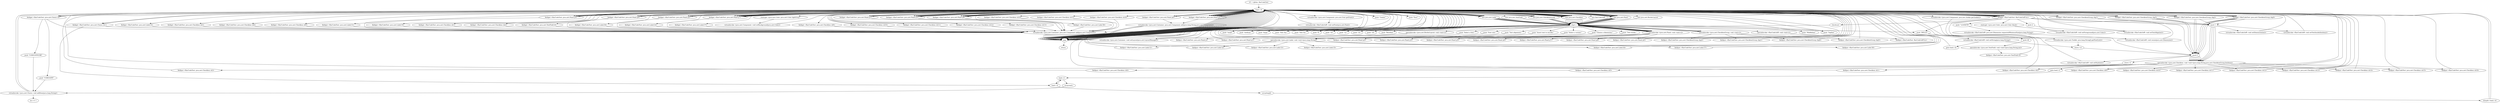 digraph "" {
    "r0 := @this: BarCodeTest"
    "load.r r0"
    "r0 := @this: BarCodeTest"->"load.r r0";
    "new java.awt.Panel"
    "load.r r0"->"new java.awt.Panel";
    "dup1.r"
    "new java.awt.Panel"->"dup1.r";
    "specialinvoke <java.awt.Panel: void <init>()>"
    "dup1.r"->"specialinvoke <java.awt.Panel: void <init>()>";
    "fieldput <BarCodeTest: java.awt.Panel p>"
    "specialinvoke <java.awt.Panel: void <init>()>"->"fieldput <BarCodeTest: java.awt.Panel p>";
    "fieldput <BarCodeTest: java.awt.Panel p>"->"load.r r0";
    "new java.awt.BorderLayout"
    "load.r r0"->"new java.awt.BorderLayout";
    "new java.awt.BorderLayout"->"dup1.r";
    "specialinvoke <java.awt.BorderLayout: void <init>()>"
    "dup1.r"->"specialinvoke <java.awt.BorderLayout: void <init>()>";
    "virtualinvoke <java.awt.Container: void setLayout(java.awt.LayoutManager)>"
    "specialinvoke <java.awt.BorderLayout: void <init>()>"->"virtualinvoke <java.awt.Container: void setLayout(java.awt.LayoutManager)>";
    "virtualinvoke <java.awt.Container: void setLayout(java.awt.LayoutManager)>"->"load.r r0";
    "staticget <java.awt.Color: java.awt.Color lightGray>"
    "load.r r0"->"staticget <java.awt.Color: java.awt.Color lightGray>";
    "virtualinvoke <java.awt.Component: void setBackground(java.awt.Color)>"
    "staticget <java.awt.Color: java.awt.Color lightGray>"->"virtualinvoke <java.awt.Component: void setBackground(java.awt.Color)>";
    "virtualinvoke <java.awt.Component: void setBackground(java.awt.Color)>"->"load.r r0";
    "new java.awt.Label"
    "load.r r0"->"new java.awt.Label";
    "new java.awt.Label"->"dup1.r";
    "push \"Insert text to encode:\""
    "dup1.r"->"push \"Insert text to encode:\"";
    "specialinvoke <java.awt.Label: void <init>(java.lang.String)>"
    "push \"Insert text to encode:\""->"specialinvoke <java.awt.Label: void <init>(java.lang.String)>";
    "fieldput <BarCodeTest: java.awt.Label l1>"
    "specialinvoke <java.awt.Label: void <init>(java.lang.String)>"->"fieldput <BarCodeTest: java.awt.Label l1>";
    "fieldput <BarCodeTest: java.awt.Label l1>"->"load.r r0";
    "new java.awt.TextField"
    "load.r r0"->"new java.awt.TextField";
    "new java.awt.TextField"->"dup1.r";
    "push \"HELLO\""
    "dup1.r"->"push \"HELLO\"";
    "push 40"
    "push \"HELLO\""->"push 40";
    "specialinvoke <java.awt.TextField: void <init>(java.lang.String,int)>"
    "push 40"->"specialinvoke <java.awt.TextField: void <init>(java.lang.String,int)>";
    "fieldput <BarCodeTest: java.awt.TextField tf>"
    "specialinvoke <java.awt.TextField: void <init>(java.lang.String,int)>"->"fieldput <BarCodeTest: java.awt.TextField tf>";
    "fieldput <BarCodeTest: java.awt.TextField tf>"->"load.r r0";
    "load.r r0"->"new java.awt.Panel";
    "new java.awt.Panel"->"dup1.r";
    "dup1.r"->"specialinvoke <java.awt.Panel: void <init>()>";
    "fieldput <BarCodeTest: java.awt.Panel p1>"
    "specialinvoke <java.awt.Panel: void <init>()>"->"fieldput <BarCodeTest: java.awt.Panel p1>";
    "fieldput <BarCodeTest: java.awt.Panel p1>"->"load.r r0";
    "fieldget <BarCodeTest: java.awt.Panel p1>"
    "load.r r0"->"fieldget <BarCodeTest: java.awt.Panel p1>";
    "fieldget <BarCodeTest: java.awt.Panel p1>"->"load.r r0";
    "fieldget <BarCodeTest: java.awt.Label l1>"
    "load.r r0"->"fieldget <BarCodeTest: java.awt.Label l1>";
    "virtualinvoke <java.awt.Container: java.awt.Component add(java.awt.Component)>"
    "fieldget <BarCodeTest: java.awt.Label l1>"->"virtualinvoke <java.awt.Container: java.awt.Component add(java.awt.Component)>";
    "pop"
    "virtualinvoke <java.awt.Container: java.awt.Component add(java.awt.Component)>"->"pop";
    "pop"->"load.r r0";
    "load.r r0"->"fieldget <BarCodeTest: java.awt.Panel p1>";
    "fieldget <BarCodeTest: java.awt.Panel p1>"->"load.r r0";
    "fieldget <BarCodeTest: java.awt.TextField tf>"
    "load.r r0"->"fieldget <BarCodeTest: java.awt.TextField tf>";
    "fieldget <BarCodeTest: java.awt.TextField tf>"->"virtualinvoke <java.awt.Container: java.awt.Component add(java.awt.Component)>";
    "virtualinvoke <java.awt.Container: java.awt.Component add(java.awt.Component)>"->"pop";
    "pop"->"load.r r0";
    "fieldget <BarCodeTest: java.awt.Panel p>"
    "load.r r0"->"fieldget <BarCodeTest: java.awt.Panel p>";
    "fieldget <BarCodeTest: java.awt.Panel p>"->"load.r r0";
    "load.r r0"->"fieldget <BarCodeTest: java.awt.Panel p1>";
    "fieldget <BarCodeTest: java.awt.Panel p1>"->"virtualinvoke <java.awt.Container: java.awt.Component add(java.awt.Component)>";
    "virtualinvoke <java.awt.Container: java.awt.Component add(java.awt.Component)>"->"pop";
    "pop"->"load.r r0";
    "load.r r0"->"new java.awt.Label";
    "new java.awt.Label"->"dup1.r";
    "push \"Select a variant:\""
    "dup1.r"->"push \"Select a variant:\"";
    "push \"Select a variant:\""->"specialinvoke <java.awt.Label: void <init>(java.lang.String)>";
    "fieldput <BarCodeTest: java.awt.Label l2>"
    "specialinvoke <java.awt.Label: void <init>(java.lang.String)>"->"fieldput <BarCodeTest: java.awt.Label l2>";
    "fieldput <BarCodeTest: java.awt.Label l2>"->"load.r r0";
    "fieldget <BarCodeTest: java.awt.Choice ch>"
    "load.r r0"->"fieldget <BarCodeTest: java.awt.Choice ch>";
    "push \"CODE3OF9\""
    "fieldget <BarCodeTest: java.awt.Choice ch>"->"push \"CODE3OF9\"";
    "virtualinvoke <java.awt.Choice: void addItem(java.lang.String)>"
    "push \"CODE3OF9\""->"virtualinvoke <java.awt.Choice: void addItem(java.lang.String)>";
    "virtualinvoke <java.awt.Choice: void addItem(java.lang.String)>"->"load.r r0";
    "load.r r0"->"fieldget <BarCodeTest: java.awt.Choice ch>";
    "push \"CODE3OF9CHK\""
    "fieldget <BarCodeTest: java.awt.Choice ch>"->"push \"CODE3OF9CHK\"";
    "push \"CODE3OF9CHK\""->"virtualinvoke <java.awt.Choice: void addItem(java.lang.String)>";
    "virtualinvoke <java.awt.Choice: void addItem(java.lang.String)>"->"load.r r0";
    "load.r r0"->"new java.awt.Panel";
    "new java.awt.Panel"->"dup1.r";
    "dup1.r"->"specialinvoke <java.awt.Panel: void <init>()>";
    "fieldput <BarCodeTest: java.awt.Panel p2>"
    "specialinvoke <java.awt.Panel: void <init>()>"->"fieldput <BarCodeTest: java.awt.Panel p2>";
    "fieldput <BarCodeTest: java.awt.Panel p2>"->"load.r r0";
    "fieldget <BarCodeTest: java.awt.Panel p2>"
    "load.r r0"->"fieldget <BarCodeTest: java.awt.Panel p2>";
    "fieldget <BarCodeTest: java.awt.Panel p2>"->"load.r r0";
    "fieldget <BarCodeTest: java.awt.Label l2>"
    "load.r r0"->"fieldget <BarCodeTest: java.awt.Label l2>";
    "fieldget <BarCodeTest: java.awt.Label l2>"->"virtualinvoke <java.awt.Container: java.awt.Component add(java.awt.Component)>";
    "virtualinvoke <java.awt.Container: java.awt.Component add(java.awt.Component)>"->"pop";
    "pop"->"load.r r0";
    "load.r r0"->"fieldget <BarCodeTest: java.awt.Panel p2>";
    "fieldget <BarCodeTest: java.awt.Panel p2>"->"load.r r0";
    "load.r r0"->"fieldget <BarCodeTest: java.awt.Choice ch>";
    "fieldget <BarCodeTest: java.awt.Choice ch>"->"virtualinvoke <java.awt.Container: java.awt.Component add(java.awt.Component)>";
    "virtualinvoke <java.awt.Container: java.awt.Component add(java.awt.Component)>"->"pop";
    "pop"->"load.r r0";
    "load.r r0"->"fieldget <BarCodeTest: java.awt.Panel p>";
    "fieldget <BarCodeTest: java.awt.Panel p>"->"load.r r0";
    "load.r r0"->"fieldget <BarCodeTest: java.awt.Panel p2>";
    "fieldget <BarCodeTest: java.awt.Panel p2>"->"virtualinvoke <java.awt.Container: java.awt.Component add(java.awt.Component)>";
    "virtualinvoke <java.awt.Container: java.awt.Component add(java.awt.Component)>"->"pop";
    "pop"->"load.r r0";
    "load.r r0"->"new java.awt.Label";
    "new java.awt.Label"->"dup1.r";
    "push \"Choose a dimension:\""
    "dup1.r"->"push \"Choose a dimension:\"";
    "push \"Choose a dimension:\""->"specialinvoke <java.awt.Label: void <init>(java.lang.String)>";
    "fieldput <BarCodeTest: java.awt.Label l3>"
    "specialinvoke <java.awt.Label: void <init>(java.lang.String)>"->"fieldput <BarCodeTest: java.awt.Label l3>";
    "fieldput <BarCodeTest: java.awt.Label l3>"->"load.r r0";
    "new java.awt.CheckboxGroup"
    "load.r r0"->"new java.awt.CheckboxGroup";
    "new java.awt.CheckboxGroup"->"dup1.r";
    "specialinvoke <java.awt.CheckboxGroup: void <init>()>"
    "dup1.r"->"specialinvoke <java.awt.CheckboxGroup: void <init>()>";
    "fieldput <BarCodeTest: java.awt.CheckboxGroup cbg2>"
    "specialinvoke <java.awt.CheckboxGroup: void <init>()>"->"fieldput <BarCodeTest: java.awt.CheckboxGroup cbg2>";
    "fieldput <BarCodeTest: java.awt.CheckboxGroup cbg2>"->"load.r r0";
    "new java.awt.Checkbox"
    "load.r r0"->"new java.awt.Checkbox";
    "new java.awt.Checkbox"->"dup1.r";
    "push \"small\""
    "dup1.r"->"push \"small\"";
    "push \"small\""->"load.r r0";
    "fieldget <BarCodeTest: java.awt.CheckboxGroup cbg2>"
    "load.r r0"->"fieldget <BarCodeTest: java.awt.CheckboxGroup cbg2>";
    "push 1"
    "fieldget <BarCodeTest: java.awt.CheckboxGroup cbg2>"->"push 1";
    "specialinvoke <java.awt.Checkbox: void <init>(java.lang.String,java.awt.CheckboxGroup,boolean)>"
    "push 1"->"specialinvoke <java.awt.Checkbox: void <init>(java.lang.String,java.awt.CheckboxGroup,boolean)>";
    "fieldput <BarCodeTest: java.awt.Checkbox cb3>"
    "specialinvoke <java.awt.Checkbox: void <init>(java.lang.String,java.awt.CheckboxGroup,boolean)>"->"fieldput <BarCodeTest: java.awt.Checkbox cb3>";
    "fieldput <BarCodeTest: java.awt.Checkbox cb3>"->"load.r r0";
    "load.r r0"->"new java.awt.Checkbox";
    "new java.awt.Checkbox"->"dup1.r";
    "push \"medium\""
    "dup1.r"->"push \"medium\"";
    "push \"medium\""->"load.r r0";
    "load.r r0"->"fieldget <BarCodeTest: java.awt.CheckboxGroup cbg2>";
    "push 0"
    "fieldget <BarCodeTest: java.awt.CheckboxGroup cbg2>"->"push 0";
    "push 0"->"specialinvoke <java.awt.Checkbox: void <init>(java.lang.String,java.awt.CheckboxGroup,boolean)>";
    "fieldput <BarCodeTest: java.awt.Checkbox cb4>"
    "specialinvoke <java.awt.Checkbox: void <init>(java.lang.String,java.awt.CheckboxGroup,boolean)>"->"fieldput <BarCodeTest: java.awt.Checkbox cb4>";
    "fieldput <BarCodeTest: java.awt.Checkbox cb4>"->"load.r r0";
    "load.r r0"->"new java.awt.Checkbox";
    "new java.awt.Checkbox"->"dup1.r";
    "push \"large\""
    "dup1.r"->"push \"large\"";
    "push \"large\""->"load.r r0";
    "load.r r0"->"fieldget <BarCodeTest: java.awt.CheckboxGroup cbg2>";
    "fieldget <BarCodeTest: java.awt.CheckboxGroup cbg2>"->"push 0";
    "push 0"->"specialinvoke <java.awt.Checkbox: void <init>(java.lang.String,java.awt.CheckboxGroup,boolean)>";
    "fieldput <BarCodeTest: java.awt.Checkbox cb5>"
    "specialinvoke <java.awt.Checkbox: void <init>(java.lang.String,java.awt.CheckboxGroup,boolean)>"->"fieldput <BarCodeTest: java.awt.Checkbox cb5>";
    "fieldput <BarCodeTest: java.awt.Checkbox cb5>"->"load.r r0";
    "load.r r0"->"new java.awt.Panel";
    "new java.awt.Panel"->"dup1.r";
    "dup1.r"->"specialinvoke <java.awt.Panel: void <init>()>";
    "fieldput <BarCodeTest: java.awt.Panel p3>"
    "specialinvoke <java.awt.Panel: void <init>()>"->"fieldput <BarCodeTest: java.awt.Panel p3>";
    "fieldput <BarCodeTest: java.awt.Panel p3>"->"load.r r0";
    "fieldget <BarCodeTest: java.awt.Panel p3>"
    "load.r r0"->"fieldget <BarCodeTest: java.awt.Panel p3>";
    "fieldget <BarCodeTest: java.awt.Panel p3>"->"load.r r0";
    "fieldget <BarCodeTest: java.awt.Label l3>"
    "load.r r0"->"fieldget <BarCodeTest: java.awt.Label l3>";
    "fieldget <BarCodeTest: java.awt.Label l3>"->"virtualinvoke <java.awt.Container: java.awt.Component add(java.awt.Component)>";
    "virtualinvoke <java.awt.Container: java.awt.Component add(java.awt.Component)>"->"pop";
    "pop"->"load.r r0";
    "load.r r0"->"fieldget <BarCodeTest: java.awt.Panel p3>";
    "fieldget <BarCodeTest: java.awt.Panel p3>"->"load.r r0";
    "fieldget <BarCodeTest: java.awt.Checkbox cb3>"
    "load.r r0"->"fieldget <BarCodeTest: java.awt.Checkbox cb3>";
    "fieldget <BarCodeTest: java.awt.Checkbox cb3>"->"virtualinvoke <java.awt.Container: java.awt.Component add(java.awt.Component)>";
    "virtualinvoke <java.awt.Container: java.awt.Component add(java.awt.Component)>"->"pop";
    "pop"->"load.r r0";
    "load.r r0"->"fieldget <BarCodeTest: java.awt.Panel p3>";
    "fieldget <BarCodeTest: java.awt.Panel p3>"->"load.r r0";
    "fieldget <BarCodeTest: java.awt.Checkbox cb4>"
    "load.r r0"->"fieldget <BarCodeTest: java.awt.Checkbox cb4>";
    "fieldget <BarCodeTest: java.awt.Checkbox cb4>"->"virtualinvoke <java.awt.Container: java.awt.Component add(java.awt.Component)>";
    "virtualinvoke <java.awt.Container: java.awt.Component add(java.awt.Component)>"->"pop";
    "pop"->"load.r r0";
    "load.r r0"->"fieldget <BarCodeTest: java.awt.Panel p3>";
    "fieldget <BarCodeTest: java.awt.Panel p3>"->"load.r r0";
    "fieldget <BarCodeTest: java.awt.Checkbox cb5>"
    "load.r r0"->"fieldget <BarCodeTest: java.awt.Checkbox cb5>";
    "fieldget <BarCodeTest: java.awt.Checkbox cb5>"->"virtualinvoke <java.awt.Container: java.awt.Component add(java.awt.Component)>";
    "virtualinvoke <java.awt.Container: java.awt.Component add(java.awt.Component)>"->"pop";
    "pop"->"load.r r0";
    "load.r r0"->"fieldget <BarCodeTest: java.awt.Panel p>";
    "fieldget <BarCodeTest: java.awt.Panel p>"->"load.r r0";
    "load.r r0"->"fieldget <BarCodeTest: java.awt.Panel p3>";
    "fieldget <BarCodeTest: java.awt.Panel p3>"->"virtualinvoke <java.awt.Container: java.awt.Component add(java.awt.Component)>";
    "virtualinvoke <java.awt.Container: java.awt.Component add(java.awt.Component)>"->"pop";
    "pop"->"load.r r0";
    "load.r r0"->"new java.awt.Label";
    "new java.awt.Label"->"dup1.r";
    "push \"Text inside:\""
    "dup1.r"->"push \"Text inside:\"";
    "push \"Text inside:\""->"specialinvoke <java.awt.Label: void <init>(java.lang.String)>";
    "fieldput <BarCodeTest: java.awt.Label l5>"
    "specialinvoke <java.awt.Label: void <init>(java.lang.String)>"->"fieldput <BarCodeTest: java.awt.Label l5>";
    "fieldput <BarCodeTest: java.awt.Label l5>"->"load.r r0";
    "load.r r0"->"new java.awt.CheckboxGroup";
    "new java.awt.CheckboxGroup"->"dup1.r";
    "dup1.r"->"specialinvoke <java.awt.CheckboxGroup: void <init>()>";
    "fieldput <BarCodeTest: java.awt.CheckboxGroup cbg1>"
    "specialinvoke <java.awt.CheckboxGroup: void <init>()>"->"fieldput <BarCodeTest: java.awt.CheckboxGroup cbg1>";
    "fieldput <BarCodeTest: java.awt.CheckboxGroup cbg1>"->"load.r r0";
    "load.r r0"->"new java.awt.Checkbox";
    "new java.awt.Checkbox"->"dup1.r";
    "push \"Text Yes\""
    "dup1.r"->"push \"Text Yes\"";
    "push \"Text Yes\""->"load.r r0";
    "fieldget <BarCodeTest: java.awt.CheckboxGroup cbg1>"
    "load.r r0"->"fieldget <BarCodeTest: java.awt.CheckboxGroup cbg1>";
    "fieldget <BarCodeTest: java.awt.CheckboxGroup cbg1>"->"push 1";
    "push 1"->"specialinvoke <java.awt.Checkbox: void <init>(java.lang.String,java.awt.CheckboxGroup,boolean)>";
    "fieldput <BarCodeTest: java.awt.Checkbox cb1>"
    "specialinvoke <java.awt.Checkbox: void <init>(java.lang.String,java.awt.CheckboxGroup,boolean)>"->"fieldput <BarCodeTest: java.awt.Checkbox cb1>";
    "fieldput <BarCodeTest: java.awt.Checkbox cb1>"->"load.r r0";
    "load.r r0"->"new java.awt.Checkbox";
    "new java.awt.Checkbox"->"dup1.r";
    "push \"Text No\""
    "dup1.r"->"push \"Text No\"";
    "push \"Text No\""->"load.r r0";
    "load.r r0"->"fieldget <BarCodeTest: java.awt.CheckboxGroup cbg1>";
    "fieldget <BarCodeTest: java.awt.CheckboxGroup cbg1>"->"push 0";
    "push 0"->"specialinvoke <java.awt.Checkbox: void <init>(java.lang.String,java.awt.CheckboxGroup,boolean)>";
    "fieldput <BarCodeTest: java.awt.Checkbox cb2>"
    "specialinvoke <java.awt.Checkbox: void <init>(java.lang.String,java.awt.CheckboxGroup,boolean)>"->"fieldput <BarCodeTest: java.awt.Checkbox cb2>";
    "fieldput <BarCodeTest: java.awt.Checkbox cb2>"->"load.r r0";
    "load.r r0"->"new java.awt.Panel";
    "new java.awt.Panel"->"dup1.r";
    "dup1.r"->"specialinvoke <java.awt.Panel: void <init>()>";
    "fieldput <BarCodeTest: java.awt.Panel p5>"
    "specialinvoke <java.awt.Panel: void <init>()>"->"fieldput <BarCodeTest: java.awt.Panel p5>";
    "fieldput <BarCodeTest: java.awt.Panel p5>"->"load.r r0";
    "fieldget <BarCodeTest: java.awt.Panel p5>"
    "load.r r0"->"fieldget <BarCodeTest: java.awt.Panel p5>";
    "fieldget <BarCodeTest: java.awt.Panel p5>"->"load.r r0";
    "fieldget <BarCodeTest: java.awt.Label l5>"
    "load.r r0"->"fieldget <BarCodeTest: java.awt.Label l5>";
    "fieldget <BarCodeTest: java.awt.Label l5>"->"virtualinvoke <java.awt.Container: java.awt.Component add(java.awt.Component)>";
    "virtualinvoke <java.awt.Container: java.awt.Component add(java.awt.Component)>"->"pop";
    "pop"->"load.r r0";
    "load.r r0"->"fieldget <BarCodeTest: java.awt.Panel p5>";
    "fieldget <BarCodeTest: java.awt.Panel p5>"->"load.r r0";
    "fieldget <BarCodeTest: java.awt.Checkbox cb1>"
    "load.r r0"->"fieldget <BarCodeTest: java.awt.Checkbox cb1>";
    "fieldget <BarCodeTest: java.awt.Checkbox cb1>"->"virtualinvoke <java.awt.Container: java.awt.Component add(java.awt.Component)>";
    "virtualinvoke <java.awt.Container: java.awt.Component add(java.awt.Component)>"->"pop";
    "pop"->"load.r r0";
    "load.r r0"->"fieldget <BarCodeTest: java.awt.Panel p5>";
    "fieldget <BarCodeTest: java.awt.Panel p5>"->"load.r r0";
    "fieldget <BarCodeTest: java.awt.Checkbox cb2>"
    "load.r r0"->"fieldget <BarCodeTest: java.awt.Checkbox cb2>";
    "fieldget <BarCodeTest: java.awt.Checkbox cb2>"->"virtualinvoke <java.awt.Container: java.awt.Component add(java.awt.Component)>";
    "virtualinvoke <java.awt.Container: java.awt.Component add(java.awt.Component)>"->"pop";
    "pop"->"load.r r0";
    "load.r r0"->"fieldget <BarCodeTest: java.awt.Panel p>";
    "fieldget <BarCodeTest: java.awt.Panel p>"->"load.r r0";
    "load.r r0"->"fieldget <BarCodeTest: java.awt.Panel p5>";
    "fieldget <BarCodeTest: java.awt.Panel p5>"->"virtualinvoke <java.awt.Container: java.awt.Component add(java.awt.Component)>";
    "virtualinvoke <java.awt.Container: java.awt.Component add(java.awt.Component)>"->"pop";
    "pop"->"load.r r0";
    "load.r r0"->"new java.awt.Label";
    "new java.awt.Label"->"dup1.r";
    "push \"Select a font:\""
    "dup1.r"->"push \"Select a font:\"";
    "push \"Select a font:\""->"specialinvoke <java.awt.Label: void <init>(java.lang.String)>";
    "fieldput <BarCodeTest: java.awt.Label l6>"
    "specialinvoke <java.awt.Label: void <init>(java.lang.String)>"->"fieldput <BarCodeTest: java.awt.Label l6>";
    "fieldput <BarCodeTest: java.awt.Label l6>"->"load.r r0";
    "virtualinvoke <java.awt.Component: java.awt.Toolkit getToolkit()>"
    "load.r r0"->"virtualinvoke <java.awt.Component: java.awt.Toolkit getToolkit()>";
    "virtualinvoke <java.awt.Toolkit: java.lang.String[] getFontList()>"
    "virtualinvoke <java.awt.Component: java.awt.Toolkit getToolkit()>"->"virtualinvoke <java.awt.Toolkit: java.lang.String[] getFontList()>";
    "store.r r2"
    "virtualinvoke <java.awt.Toolkit: java.lang.String[] getFontList()>"->"store.r r2";
    "store.r r2"->"push 0";
    "store.i i1"
    "push 0"->"store.i i1";
    "goto load.i i1"
    "store.i i1"->"goto load.i i1";
    "load.i i1"
    "goto load.i i1"->"load.i i1";
    "load.r r2"
    "load.i i1"->"load.r r2";
    "arraylength"
    "load.r r2"->"arraylength";
    "ifcmplt.i load.r r0"
    "arraylength"->"ifcmplt.i load.r r0";
    "ifcmplt.i load.r r0"->"load.r r0";
    "load.r r0"->"new java.awt.Panel";
    "new java.awt.Panel"->"dup1.r";
    "dup1.r"->"specialinvoke <java.awt.Panel: void <init>()>";
    "fieldput <BarCodeTest: java.awt.Panel p6>"
    "specialinvoke <java.awt.Panel: void <init>()>"->"fieldput <BarCodeTest: java.awt.Panel p6>";
    "fieldput <BarCodeTest: java.awt.Panel p6>"->"load.r r0";
    "fieldget <BarCodeTest: java.awt.Panel p6>"
    "load.r r0"->"fieldget <BarCodeTest: java.awt.Panel p6>";
    "fieldget <BarCodeTest: java.awt.Panel p6>"->"load.r r0";
    "fieldget <BarCodeTest: java.awt.Label l6>"
    "load.r r0"->"fieldget <BarCodeTest: java.awt.Label l6>";
    "fieldget <BarCodeTest: java.awt.Label l6>"->"virtualinvoke <java.awt.Container: java.awt.Component add(java.awt.Component)>";
    "virtualinvoke <java.awt.Container: java.awt.Component add(java.awt.Component)>"->"pop";
    "pop"->"load.r r0";
    "load.r r0"->"fieldget <BarCodeTest: java.awt.Panel p6>";
    "fieldget <BarCodeTest: java.awt.Panel p6>"->"load.r r0";
    "fieldget <BarCodeTest: java.awt.Choice ch1>"
    "load.r r0"->"fieldget <BarCodeTest: java.awt.Choice ch1>";
    "fieldget <BarCodeTest: java.awt.Choice ch1>"->"virtualinvoke <java.awt.Container: java.awt.Component add(java.awt.Component)>";
    "virtualinvoke <java.awt.Container: java.awt.Component add(java.awt.Component)>"->"pop";
    "pop"->"load.r r0";
    "load.r r0"->"fieldget <BarCodeTest: java.awt.Panel p>";
    "fieldget <BarCodeTest: java.awt.Panel p>"->"load.r r0";
    "load.r r0"->"fieldget <BarCodeTest: java.awt.Panel p6>";
    "fieldget <BarCodeTest: java.awt.Panel p6>"->"virtualinvoke <java.awt.Container: java.awt.Component add(java.awt.Component)>";
    "virtualinvoke <java.awt.Container: java.awt.Component add(java.awt.Component)>"->"pop";
    "pop"->"load.r r0";
    "load.r r0"->"new java.awt.Label";
    "new java.awt.Label"->"dup1.r";
    "push \"Font size:\""
    "dup1.r"->"push \"Font size:\"";
    "push \"Font size:\""->"specialinvoke <java.awt.Label: void <init>(java.lang.String)>";
    "fieldput <BarCodeTest: java.awt.Label l7>"
    "specialinvoke <java.awt.Label: void <init>(java.lang.String)>"->"fieldput <BarCodeTest: java.awt.Label l7>";
    "fieldput <BarCodeTest: java.awt.Label l7>"->"load.r r0";
    "load.r r0"->"new java.awt.CheckboxGroup";
    "new java.awt.CheckboxGroup"->"dup1.r";
    "dup1.r"->"specialinvoke <java.awt.CheckboxGroup: void <init>()>";
    "fieldput <BarCodeTest: java.awt.CheckboxGroup cbg4>"
    "specialinvoke <java.awt.CheckboxGroup: void <init>()>"->"fieldput <BarCodeTest: java.awt.CheckboxGroup cbg4>";
    "fieldput <BarCodeTest: java.awt.CheckboxGroup cbg4>"->"load.r r0";
    "load.r r0"->"new java.awt.Checkbox";
    "new java.awt.Checkbox"->"dup1.r";
    "push \"8\""
    "dup1.r"->"push \"8\"";
    "push \"8\""->"load.r r0";
    "fieldget <BarCodeTest: java.awt.CheckboxGroup cbg4>"
    "load.r r0"->"fieldget <BarCodeTest: java.awt.CheckboxGroup cbg4>";
    "fieldget <BarCodeTest: java.awt.CheckboxGroup cbg4>"->"push 1";
    "push 1"->"specialinvoke <java.awt.Checkbox: void <init>(java.lang.String,java.awt.CheckboxGroup,boolean)>";
    "fieldput <BarCodeTest: java.awt.Checkbox cb9>"
    "specialinvoke <java.awt.Checkbox: void <init>(java.lang.String,java.awt.CheckboxGroup,boolean)>"->"fieldput <BarCodeTest: java.awt.Checkbox cb9>";
    "fieldput <BarCodeTest: java.awt.Checkbox cb9>"->"load.r r0";
    "load.r r0"->"new java.awt.Checkbox";
    "new java.awt.Checkbox"->"dup1.r";
    "push \"10\""
    "dup1.r"->"push \"10\"";
    "push \"10\""->"load.r r0";
    "load.r r0"->"fieldget <BarCodeTest: java.awt.CheckboxGroup cbg4>";
    "fieldget <BarCodeTest: java.awt.CheckboxGroup cbg4>"->"push 0";
    "push 0"->"specialinvoke <java.awt.Checkbox: void <init>(java.lang.String,java.awt.CheckboxGroup,boolean)>";
    "fieldput <BarCodeTest: java.awt.Checkbox cb10>"
    "specialinvoke <java.awt.Checkbox: void <init>(java.lang.String,java.awt.CheckboxGroup,boolean)>"->"fieldput <BarCodeTest: java.awt.Checkbox cb10>";
    "fieldput <BarCodeTest: java.awt.Checkbox cb10>"->"load.r r0";
    "load.r r0"->"new java.awt.Checkbox";
    "new java.awt.Checkbox"->"dup1.r";
    "push \"12\""
    "dup1.r"->"push \"12\"";
    "push \"12\""->"load.r r0";
    "load.r r0"->"fieldget <BarCodeTest: java.awt.CheckboxGroup cbg4>";
    "fieldget <BarCodeTest: java.awt.CheckboxGroup cbg4>"->"push 0";
    "push 0"->"specialinvoke <java.awt.Checkbox: void <init>(java.lang.String,java.awt.CheckboxGroup,boolean)>";
    "fieldput <BarCodeTest: java.awt.Checkbox cb11>"
    "specialinvoke <java.awt.Checkbox: void <init>(java.lang.String,java.awt.CheckboxGroup,boolean)>"->"fieldput <BarCodeTest: java.awt.Checkbox cb11>";
    "fieldput <BarCodeTest: java.awt.Checkbox cb11>"->"load.r r0";
    "load.r r0"->"new java.awt.Checkbox";
    "new java.awt.Checkbox"->"dup1.r";
    "push \"14\""
    "dup1.r"->"push \"14\"";
    "push \"14\""->"load.r r0";
    "load.r r0"->"fieldget <BarCodeTest: java.awt.CheckboxGroup cbg4>";
    "fieldget <BarCodeTest: java.awt.CheckboxGroup cbg4>"->"push 0";
    "push 0"->"specialinvoke <java.awt.Checkbox: void <init>(java.lang.String,java.awt.CheckboxGroup,boolean)>";
    "fieldput <BarCodeTest: java.awt.Checkbox cb12>"
    "specialinvoke <java.awt.Checkbox: void <init>(java.lang.String,java.awt.CheckboxGroup,boolean)>"->"fieldput <BarCodeTest: java.awt.Checkbox cb12>";
    "fieldput <BarCodeTest: java.awt.Checkbox cb12>"->"load.r r0";
    "load.r r0"->"new java.awt.Checkbox";
    "new java.awt.Checkbox"->"dup1.r";
    "push \"16\""
    "dup1.r"->"push \"16\"";
    "push \"16\""->"load.r r0";
    "load.r r0"->"fieldget <BarCodeTest: java.awt.CheckboxGroup cbg4>";
    "fieldget <BarCodeTest: java.awt.CheckboxGroup cbg4>"->"push 0";
    "push 0"->"specialinvoke <java.awt.Checkbox: void <init>(java.lang.String,java.awt.CheckboxGroup,boolean)>";
    "fieldput <BarCodeTest: java.awt.Checkbox cb13>"
    "specialinvoke <java.awt.Checkbox: void <init>(java.lang.String,java.awt.CheckboxGroup,boolean)>"->"fieldput <BarCodeTest: java.awt.Checkbox cb13>";
    "fieldput <BarCodeTest: java.awt.Checkbox cb13>"->"load.r r0";
    "load.r r0"->"new java.awt.Panel";
    "new java.awt.Panel"->"dup1.r";
    "dup1.r"->"specialinvoke <java.awt.Panel: void <init>()>";
    "fieldput <BarCodeTest: java.awt.Panel p7>"
    "specialinvoke <java.awt.Panel: void <init>()>"->"fieldput <BarCodeTest: java.awt.Panel p7>";
    "fieldput <BarCodeTest: java.awt.Panel p7>"->"load.r r0";
    "fieldget <BarCodeTest: java.awt.Panel p7>"
    "load.r r0"->"fieldget <BarCodeTest: java.awt.Panel p7>";
    "fieldget <BarCodeTest: java.awt.Panel p7>"->"load.r r0";
    "fieldget <BarCodeTest: java.awt.Label l7>"
    "load.r r0"->"fieldget <BarCodeTest: java.awt.Label l7>";
    "fieldget <BarCodeTest: java.awt.Label l7>"->"virtualinvoke <java.awt.Container: java.awt.Component add(java.awt.Component)>";
    "virtualinvoke <java.awt.Container: java.awt.Component add(java.awt.Component)>"->"pop";
    "pop"->"load.r r0";
    "load.r r0"->"fieldget <BarCodeTest: java.awt.Panel p7>";
    "fieldget <BarCodeTest: java.awt.Panel p7>"->"load.r r0";
    "fieldget <BarCodeTest: java.awt.Checkbox cb9>"
    "load.r r0"->"fieldget <BarCodeTest: java.awt.Checkbox cb9>";
    "fieldget <BarCodeTest: java.awt.Checkbox cb9>"->"virtualinvoke <java.awt.Container: java.awt.Component add(java.awt.Component)>";
    "virtualinvoke <java.awt.Container: java.awt.Component add(java.awt.Component)>"->"pop";
    "pop"->"load.r r0";
    "load.r r0"->"fieldget <BarCodeTest: java.awt.Panel p7>";
    "fieldget <BarCodeTest: java.awt.Panel p7>"->"load.r r0";
    "fieldget <BarCodeTest: java.awt.Checkbox cb10>"
    "load.r r0"->"fieldget <BarCodeTest: java.awt.Checkbox cb10>";
    "fieldget <BarCodeTest: java.awt.Checkbox cb10>"->"virtualinvoke <java.awt.Container: java.awt.Component add(java.awt.Component)>";
    "virtualinvoke <java.awt.Container: java.awt.Component add(java.awt.Component)>"->"pop";
    "pop"->"load.r r0";
    "load.r r0"->"fieldget <BarCodeTest: java.awt.Panel p7>";
    "fieldget <BarCodeTest: java.awt.Panel p7>"->"load.r r0";
    "fieldget <BarCodeTest: java.awt.Checkbox cb11>"
    "load.r r0"->"fieldget <BarCodeTest: java.awt.Checkbox cb11>";
    "fieldget <BarCodeTest: java.awt.Checkbox cb11>"->"virtualinvoke <java.awt.Container: java.awt.Component add(java.awt.Component)>";
    "virtualinvoke <java.awt.Container: java.awt.Component add(java.awt.Component)>"->"pop";
    "pop"->"load.r r0";
    "load.r r0"->"fieldget <BarCodeTest: java.awt.Panel p7>";
    "fieldget <BarCodeTest: java.awt.Panel p7>"->"load.r r0";
    "fieldget <BarCodeTest: java.awt.Checkbox cb12>"
    "load.r r0"->"fieldget <BarCodeTest: java.awt.Checkbox cb12>";
    "fieldget <BarCodeTest: java.awt.Checkbox cb12>"->"virtualinvoke <java.awt.Container: java.awt.Component add(java.awt.Component)>";
    "virtualinvoke <java.awt.Container: java.awt.Component add(java.awt.Component)>"->"pop";
    "pop"->"load.r r0";
    "load.r r0"->"fieldget <BarCodeTest: java.awt.Panel p7>";
    "fieldget <BarCodeTest: java.awt.Panel p7>"->"load.r r0";
    "fieldget <BarCodeTest: java.awt.Checkbox cb13>"
    "load.r r0"->"fieldget <BarCodeTest: java.awt.Checkbox cb13>";
    "fieldget <BarCodeTest: java.awt.Checkbox cb13>"->"virtualinvoke <java.awt.Container: java.awt.Component add(java.awt.Component)>";
    "virtualinvoke <java.awt.Container: java.awt.Component add(java.awt.Component)>"->"pop";
    "pop"->"load.r r0";
    "load.r r0"->"fieldget <BarCodeTest: java.awt.Panel p>";
    "fieldget <BarCodeTest: java.awt.Panel p>"->"load.r r0";
    "load.r r0"->"fieldget <BarCodeTest: java.awt.Panel p7>";
    "fieldget <BarCodeTest: java.awt.Panel p7>"->"virtualinvoke <java.awt.Container: java.awt.Component add(java.awt.Component)>";
    "virtualinvoke <java.awt.Container: java.awt.Component add(java.awt.Component)>"->"pop";
    "pop"->"load.r r0";
    "load.r r0"->"new java.awt.Label";
    "new java.awt.Label"->"dup1.r";
    "push \"Text alignment:\""
    "dup1.r"->"push \"Text alignment:\"";
    "push \"Text alignment:\""->"specialinvoke <java.awt.Label: void <init>(java.lang.String)>";
    "fieldput <BarCodeTest: java.awt.Label l8>"
    "specialinvoke <java.awt.Label: void <init>(java.lang.String)>"->"fieldput <BarCodeTest: java.awt.Label l8>";
    "fieldput <BarCodeTest: java.awt.Label l8>"->"load.r r0";
    "load.r r0"->"new java.awt.CheckboxGroup";
    "new java.awt.CheckboxGroup"->"dup1.r";
    "dup1.r"->"specialinvoke <java.awt.CheckboxGroup: void <init>()>";
    "fieldput <BarCodeTest: java.awt.CheckboxGroup cbg5>"
    "specialinvoke <java.awt.CheckboxGroup: void <init>()>"->"fieldput <BarCodeTest: java.awt.CheckboxGroup cbg5>";
    "fieldput <BarCodeTest: java.awt.CheckboxGroup cbg5>"->"load.r r0";
    "load.r r0"->"new java.awt.Checkbox";
    "new java.awt.Checkbox"->"dup1.r";
    "push \"Baseline\""
    "dup1.r"->"push \"Baseline\"";
    "push \"Baseline\""->"load.r r0";
    "fieldget <BarCodeTest: java.awt.CheckboxGroup cbg5>"
    "load.r r0"->"fieldget <BarCodeTest: java.awt.CheckboxGroup cbg5>";
    "fieldget <BarCodeTest: java.awt.CheckboxGroup cbg5>"->"push 0";
    "push 0"->"specialinvoke <java.awt.Checkbox: void <init>(java.lang.String,java.awt.CheckboxGroup,boolean)>";
    "fieldput <BarCodeTest: java.awt.Checkbox cb14>"
    "specialinvoke <java.awt.Checkbox: void <init>(java.lang.String,java.awt.CheckboxGroup,boolean)>"->"fieldput <BarCodeTest: java.awt.Checkbox cb14>";
    "fieldput <BarCodeTest: java.awt.Checkbox cb14>"->"load.r r0";
    "load.r r0"->"new java.awt.Checkbox";
    "new java.awt.Checkbox"->"dup1.r";
    "push \"Middleline\""
    "dup1.r"->"push \"Middleline\"";
    "push \"Middleline\""->"load.r r0";
    "load.r r0"->"fieldget <BarCodeTest: java.awt.CheckboxGroup cbg5>";
    "fieldget <BarCodeTest: java.awt.CheckboxGroup cbg5>"->"push 0";
    "push 0"->"specialinvoke <java.awt.Checkbox: void <init>(java.lang.String,java.awt.CheckboxGroup,boolean)>";
    "fieldput <BarCodeTest: java.awt.Checkbox cb15>"
    "specialinvoke <java.awt.Checkbox: void <init>(java.lang.String,java.awt.CheckboxGroup,boolean)>"->"fieldput <BarCodeTest: java.awt.Checkbox cb15>";
    "fieldput <BarCodeTest: java.awt.Checkbox cb15>"->"load.r r0";
    "load.r r0"->"new java.awt.Checkbox";
    "new java.awt.Checkbox"->"dup1.r";
    "push \"Topline\""
    "dup1.r"->"push \"Topline\"";
    "push \"Topline\""->"load.r r0";
    "load.r r0"->"fieldget <BarCodeTest: java.awt.CheckboxGroup cbg5>";
    "fieldget <BarCodeTest: java.awt.CheckboxGroup cbg5>"->"push 1";
    "push 1"->"specialinvoke <java.awt.Checkbox: void <init>(java.lang.String,java.awt.CheckboxGroup,boolean)>";
    "fieldput <BarCodeTest: java.awt.Checkbox cb16>"
    "specialinvoke <java.awt.Checkbox: void <init>(java.lang.String,java.awt.CheckboxGroup,boolean)>"->"fieldput <BarCodeTest: java.awt.Checkbox cb16>";
    "fieldput <BarCodeTest: java.awt.Checkbox cb16>"->"load.r r0";
    "load.r r0"->"new java.awt.Panel";
    "new java.awt.Panel"->"dup1.r";
    "dup1.r"->"specialinvoke <java.awt.Panel: void <init>()>";
    "fieldput <BarCodeTest: java.awt.Panel p8>"
    "specialinvoke <java.awt.Panel: void <init>()>"->"fieldput <BarCodeTest: java.awt.Panel p8>";
    "fieldput <BarCodeTest: java.awt.Panel p8>"->"load.r r0";
    "fieldget <BarCodeTest: java.awt.Panel p8>"
    "load.r r0"->"fieldget <BarCodeTest: java.awt.Panel p8>";
    "fieldget <BarCodeTest: java.awt.Panel p8>"->"load.r r0";
    "fieldget <BarCodeTest: java.awt.Label l8>"
    "load.r r0"->"fieldget <BarCodeTest: java.awt.Label l8>";
    "fieldget <BarCodeTest: java.awt.Label l8>"->"virtualinvoke <java.awt.Container: java.awt.Component add(java.awt.Component)>";
    "virtualinvoke <java.awt.Container: java.awt.Component add(java.awt.Component)>"->"pop";
    "pop"->"load.r r0";
    "load.r r0"->"fieldget <BarCodeTest: java.awt.Panel p8>";
    "fieldget <BarCodeTest: java.awt.Panel p8>"->"load.r r0";
    "fieldget <BarCodeTest: java.awt.Checkbox cb14>"
    "load.r r0"->"fieldget <BarCodeTest: java.awt.Checkbox cb14>";
    "fieldget <BarCodeTest: java.awt.Checkbox cb14>"->"virtualinvoke <java.awt.Container: java.awt.Component add(java.awt.Component)>";
    "virtualinvoke <java.awt.Container: java.awt.Component add(java.awt.Component)>"->"pop";
    "pop"->"load.r r0";
    "load.r r0"->"fieldget <BarCodeTest: java.awt.Panel p8>";
    "fieldget <BarCodeTest: java.awt.Panel p8>"->"load.r r0";
    "fieldget <BarCodeTest: java.awt.Checkbox cb15>"
    "load.r r0"->"fieldget <BarCodeTest: java.awt.Checkbox cb15>";
    "fieldget <BarCodeTest: java.awt.Checkbox cb15>"->"virtualinvoke <java.awt.Container: java.awt.Component add(java.awt.Component)>";
    "virtualinvoke <java.awt.Container: java.awt.Component add(java.awt.Component)>"->"pop";
    "pop"->"load.r r0";
    "load.r r0"->"fieldget <BarCodeTest: java.awt.Panel p8>";
    "fieldget <BarCodeTest: java.awt.Panel p8>"->"load.r r0";
    "fieldget <BarCodeTest: java.awt.Checkbox cb16>"
    "load.r r0"->"fieldget <BarCodeTest: java.awt.Checkbox cb16>";
    "fieldget <BarCodeTest: java.awt.Checkbox cb16>"->"virtualinvoke <java.awt.Container: java.awt.Component add(java.awt.Component)>";
    "virtualinvoke <java.awt.Container: java.awt.Component add(java.awt.Component)>"->"pop";
    "pop"->"load.r r0";
    "load.r r0"->"fieldget <BarCodeTest: java.awt.Panel p>";
    "fieldget <BarCodeTest: java.awt.Panel p>"->"load.r r0";
    "load.r r0"->"fieldget <BarCodeTest: java.awt.Panel p8>";
    "fieldget <BarCodeTest: java.awt.Panel p8>"->"virtualinvoke <java.awt.Container: java.awt.Component add(java.awt.Component)>";
    "virtualinvoke <java.awt.Container: java.awt.Component add(java.awt.Component)>"->"pop";
    "pop"->"load.r r0";
    "push \"Center\""
    "load.r r0"->"push \"Center\"";
    "push \"Center\""->"load.r r0";
    "load.r r0"->"fieldget <BarCodeTest: java.awt.Panel p>";
    "virtualinvoke <java.awt.Container: java.awt.Component add(java.lang.String,java.awt.Component)>"
    "fieldget <BarCodeTest: java.awt.Panel p>"->"virtualinvoke <java.awt.Container: java.awt.Component add(java.lang.String,java.awt.Component)>";
    "virtualinvoke <java.awt.Container: java.awt.Component add(java.lang.String,java.awt.Component)>"->"pop";
    "pop"->"load.r r0";
    "load.r r0"->"new java.awt.Panel";
    "new java.awt.Panel"->"dup1.r";
    "dup1.r"->"specialinvoke <java.awt.Panel: void <init>()>";
    "fieldput <BarCodeTest: java.awt.Panel p0>"
    "specialinvoke <java.awt.Panel: void <init>()>"->"fieldput <BarCodeTest: java.awt.Panel p0>";
    "fieldput <BarCodeTest: java.awt.Panel p0>"->"load.r r0";
    "new BarCode3of9"
    "load.r r0"->"new BarCode3of9";
    "new BarCode3of9"->"dup1.r";
    "specialinvoke <BarCode3of9: void <init>()>"
    "dup1.r"->"specialinvoke <BarCode3of9: void <init>()>";
    "fieldput <BarCodeTest: BarCode3of9 bc>"
    "specialinvoke <BarCode3of9: void <init>()>"->"fieldput <BarCodeTest: BarCode3of9 bc>";
    "fieldput <BarCodeTest: BarCode3of9 bc>"->"load.r r0";
    "fieldget <BarCodeTest: BarCode3of9 bc>"
    "load.r r0"->"fieldget <BarCodeTest: BarCode3of9 bc>";
    "fieldget <BarCodeTest: BarCode3of9 bc>"->"push 1";
    "virtualinvoke <BarCode3of9: void setDimension(int)>"
    "push 1"->"virtualinvoke <BarCode3of9: void setDimension(int)>";
    "virtualinvoke <BarCode3of9: void setDimension(int)>"->"load.r r0";
    "load.r r0"->"fieldget <BarCodeTest: BarCode3of9 bc>";
    "fieldget <BarCodeTest: BarCode3of9 bc>"->"push 1";
    "virtualinvoke <BarCode3of9: void setTextInside(boolean)>"
    "push 1"->"virtualinvoke <BarCode3of9: void setTextInside(boolean)>";
    "virtualinvoke <BarCode3of9: void setTextInside(boolean)>"->"load.r r0";
    "load.r r0"->"fieldget <BarCodeTest: BarCode3of9 bc>";
    "fieldget <BarCodeTest: BarCode3of9 bc>"->"push 0";
    "virtualinvoke <BarCode3of9: void setStyle(int)>"
    "push 0"->"virtualinvoke <BarCode3of9: void setStyle(int)>";
    "virtualinvoke <BarCode3of9: void setStyle(int)>"->"load.r r0";
    "load.r r0"->"fieldget <BarCodeTest: BarCode3of9 bc>";
    "staticget <java.awt.Color: java.awt.Color black>"
    "fieldget <BarCodeTest: BarCode3of9 bc>"->"staticget <java.awt.Color: java.awt.Color black>";
    "virtualinvoke <BarCode3of9: void setForeground(java.awt.Color)>"
    "staticget <java.awt.Color: java.awt.Color black>"->"virtualinvoke <BarCode3of9: void setForeground(java.awt.Color)>";
    "virtualinvoke <BarCode3of9: void setForeground(java.awt.Color)>"->"load.r r0";
    "load.r r0"->"fieldget <BarCodeTest: BarCode3of9 bc>";
    "fieldget <BarCodeTest: BarCode3of9 bc>"->"load.r r0";
    "virtualinvoke <java.awt.Component: java.awt.Font getFont()>"
    "load.r r0"->"virtualinvoke <java.awt.Component: java.awt.Font getFont()>";
    "virtualinvoke <BarCode3of9: void setFont(java.awt.Font)>"
    "virtualinvoke <java.awt.Component: java.awt.Font getFont()>"->"virtualinvoke <BarCode3of9: void setFont(java.awt.Font)>";
    "virtualinvoke <BarCode3of9: void setFont(java.awt.Font)>"->"load.r r0";
    "load.r r0"->"fieldget <BarCodeTest: BarCode3of9 bc>";
    "push 2"
    "fieldget <BarCodeTest: BarCode3of9 bc>"->"push 2";
    "virtualinvoke <BarCode3of9: void setTextAlign(int)>"
    "push 2"->"virtualinvoke <BarCode3of9: void setTextAlign(int)>";
    "virtualinvoke <BarCode3of9: void setTextAlign(int)>"->"load.r r0";
    "load.r r0"->"fieldget <BarCodeTest: BarCode3of9 bc>";
    "fieldget <BarCodeTest: BarCode3of9 bc>"->"load.r r0";
    "load.r r0"->"fieldget <BarCodeTest: BarCode3of9 bc>";
    "push \"12345678\""
    "fieldget <BarCodeTest: BarCode3of9 bc>"->"push \"12345678\"";
    "virtualinvoke <BarCode3of9: java.awt.Dimension requestedMinimunSize(java.lang.String)>"
    "push \"12345678\""->"virtualinvoke <BarCode3of9: java.awt.Dimension requestedMinimunSize(java.lang.String)>";
    "virtualinvoke <BarCode3of9: void resize(java.awt.Dimension)>"
    "virtualinvoke <BarCode3of9: java.awt.Dimension requestedMinimunSize(java.lang.String)>"->"virtualinvoke <BarCode3of9: void resize(java.awt.Dimension)>";
    "virtualinvoke <BarCode3of9: void resize(java.awt.Dimension)>"->"load.r r0";
    "load.r r0"->"fieldget <BarCodeTest: BarCode3of9 bc>";
    "fieldget <BarCodeTest: BarCode3of9 bc>"->"push \"HELLO\"";
    "virtualinvoke <BarCode3of9: void setString(java.lang.String)>"
    "push \"HELLO\""->"virtualinvoke <BarCode3of9: void setString(java.lang.String)>";
    "goto load.r r0"
    "virtualinvoke <BarCode3of9: void setString(java.lang.String)>"->"goto load.r r0";
    "goto load.r r0"->"load.r r0";
    "fieldget <BarCodeTest: java.awt.Panel p0>"
    "load.r r0"->"fieldget <BarCodeTest: java.awt.Panel p0>";
    "fieldget <BarCodeTest: java.awt.Panel p0>"->"load.r r0";
    "load.r r0"->"fieldget <BarCodeTest: BarCode3of9 bc>";
    "checkcast"
    "fieldget <BarCodeTest: BarCode3of9 bc>"->"checkcast";
    "checkcast"->"virtualinvoke <java.awt.Container: java.awt.Component add(java.awt.Component)>";
    "virtualinvoke <java.awt.Container: java.awt.Component add(java.awt.Component)>"->"pop";
    "pop"->"load.r r0";
    "push \"East\""
    "load.r r0"->"push \"East\"";
    "push \"East\""->"load.r r0";
    "load.r r0"->"fieldget <BarCodeTest: java.awt.Panel p0>";
    "fieldget <BarCodeTest: java.awt.Panel p0>"->"virtualinvoke <java.awt.Container: java.awt.Component add(java.lang.String,java.awt.Component)>";
    "virtualinvoke <java.awt.Container: java.awt.Component add(java.lang.String,java.awt.Component)>"->"pop";
    "return"
    "pop"->"return";
    "virtualinvoke <BarCode3of9: void setString(java.lang.String)>"->"store.r r2";
    "ifcmplt.i load.r r0"->"load.r r0";
    "load.r r0"->"fieldget <BarCodeTest: java.awt.Choice ch1>";
    "fieldget <BarCodeTest: java.awt.Choice ch1>"->"load.r r2";
    "load.r r2"->"load.i i1";
    "arrayread.r"
    "load.i i1"->"arrayread.r";
    "arrayread.r"->"virtualinvoke <java.awt.Choice: void addItem(java.lang.String)>";
    "inc.i i1 1"
    "virtualinvoke <java.awt.Choice: void addItem(java.lang.String)>"->"inc.i i1 1";
}
